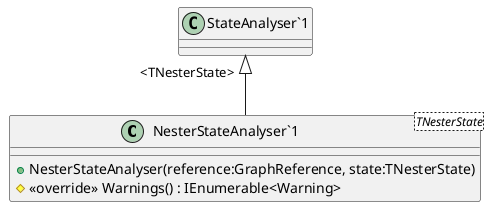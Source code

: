 @startuml
class "NesterStateAnalyser`1"<TNesterState> {
    + NesterStateAnalyser(reference:GraphReference, state:TNesterState)
    # <<override>> Warnings() : IEnumerable<Warning>
}
"StateAnalyser`1" "<TNesterState>" <|-- "NesterStateAnalyser`1"
@enduml

